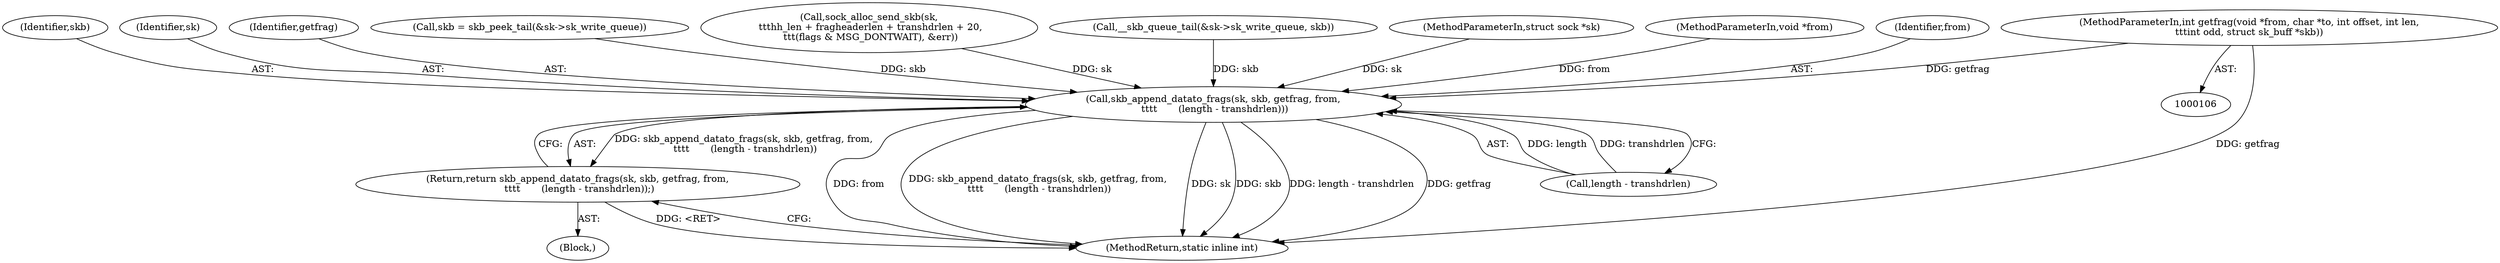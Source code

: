 digraph "0_linux_c547dbf55d5f8cf615ccc0e7265e98db27d3fb8b@pointer" {
"1000108" [label="(MethodParameterIn,int getfrag(void *from, char *to, int offset, int len,\n\t\t\tint odd, struct sk_buff *skb))"];
"1000227" [label="(Call,skb_append_datato_frags(sk, skb, getfrag, from,\n \t\t\t\t       (length - transhdrlen)))"];
"1000226" [label="(Return,return skb_append_datato_frags(sk, skb, getfrag, from,\n \t\t\t\t       (length - transhdrlen));)"];
"1000229" [label="(Identifier,skb)"];
"1000228" [label="(Identifier,sk)"];
"1000230" [label="(Identifier,getfrag)"];
"1000122" [label="(Call,skb = skb_peek_tail(&sk->sk_write_queue))"];
"1000117" [label="(Block,)"];
"1000134" [label="(Call,sock_alloc_send_skb(sk,\n \t\t\thh_len + fragheaderlen + transhdrlen + 20,\n \t\t\t(flags & MSG_DONTWAIT), &err))"];
"1000232" [label="(Call,length - transhdrlen)"];
"1000227" [label="(Call,skb_append_datato_frags(sk, skb, getfrag, from,\n \t\t\t\t       (length - transhdrlen)))"];
"1000108" [label="(MethodParameterIn,int getfrag(void *from, char *to, int offset, int len,\n\t\t\tint odd, struct sk_buff *skb))"];
"1000235" [label="(MethodReturn,static inline int)"];
"1000220" [label="(Call,__skb_queue_tail(&sk->sk_write_queue, skb))"];
"1000107" [label="(MethodParameterIn,struct sock *sk)"];
"1000109" [label="(MethodParameterIn,void *from)"];
"1000226" [label="(Return,return skb_append_datato_frags(sk, skb, getfrag, from,\n \t\t\t\t       (length - transhdrlen));)"];
"1000231" [label="(Identifier,from)"];
"1000108" -> "1000106"  [label="AST: "];
"1000108" -> "1000235"  [label="DDG: getfrag"];
"1000108" -> "1000227"  [label="DDG: getfrag"];
"1000227" -> "1000226"  [label="AST: "];
"1000227" -> "1000232"  [label="CFG: "];
"1000228" -> "1000227"  [label="AST: "];
"1000229" -> "1000227"  [label="AST: "];
"1000230" -> "1000227"  [label="AST: "];
"1000231" -> "1000227"  [label="AST: "];
"1000232" -> "1000227"  [label="AST: "];
"1000226" -> "1000227"  [label="CFG: "];
"1000227" -> "1000235"  [label="DDG: from"];
"1000227" -> "1000235"  [label="DDG: skb_append_datato_frags(sk, skb, getfrag, from,\n \t\t\t\t       (length - transhdrlen))"];
"1000227" -> "1000235"  [label="DDG: sk"];
"1000227" -> "1000235"  [label="DDG: skb"];
"1000227" -> "1000235"  [label="DDG: length - transhdrlen"];
"1000227" -> "1000235"  [label="DDG: getfrag"];
"1000227" -> "1000226"  [label="DDG: skb_append_datato_frags(sk, skb, getfrag, from,\n \t\t\t\t       (length - transhdrlen))"];
"1000134" -> "1000227"  [label="DDG: sk"];
"1000107" -> "1000227"  [label="DDG: sk"];
"1000220" -> "1000227"  [label="DDG: skb"];
"1000122" -> "1000227"  [label="DDG: skb"];
"1000109" -> "1000227"  [label="DDG: from"];
"1000232" -> "1000227"  [label="DDG: length"];
"1000232" -> "1000227"  [label="DDG: transhdrlen"];
"1000226" -> "1000117"  [label="AST: "];
"1000235" -> "1000226"  [label="CFG: "];
"1000226" -> "1000235"  [label="DDG: <RET>"];
}
